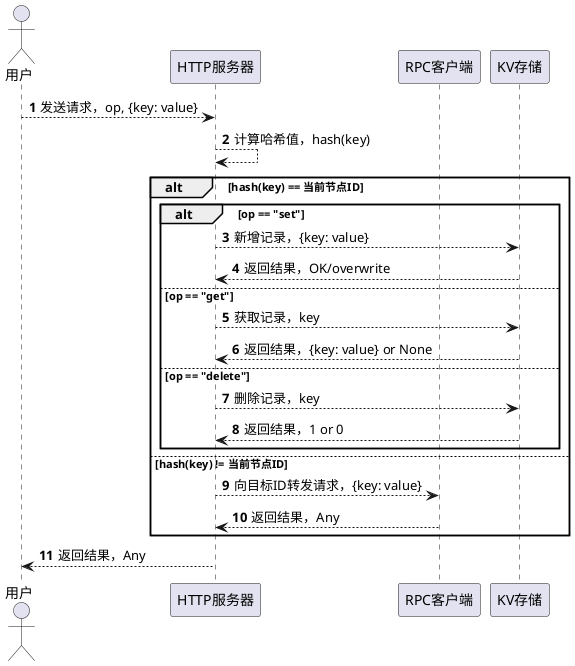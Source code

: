 @startuml 接收http流程

actor 用户 as user
participant "HTTP服务器" as hs
participant "RPC客户端" as rc
participant "KV存储" as kv

autonumber
user --> hs: 发送请求，op, {key: value}
hs --> hs: 计算哈希值，hash(key)

alt hash(key) == 当前节点ID
    alt op == "set"
        hs --> kv: 新增记录，{key: value}
        kv --> hs: 返回结果，OK/overwrite
    else op == "get"
        hs --> kv: 获取记录，key
        kv --> hs: 返回结果，{key: value} or None
    else op == "delete"
        hs --> kv: 删除记录，key
        kv --> hs: 返回结果，1 or 0
    end
else hash(key) != 当前节点ID
    hs --> rc: 向目标ID转发请求，{key: value}
    rc --> hs: 返回结果，Any
end
hs --> user: 返回结果，Any

@enduml